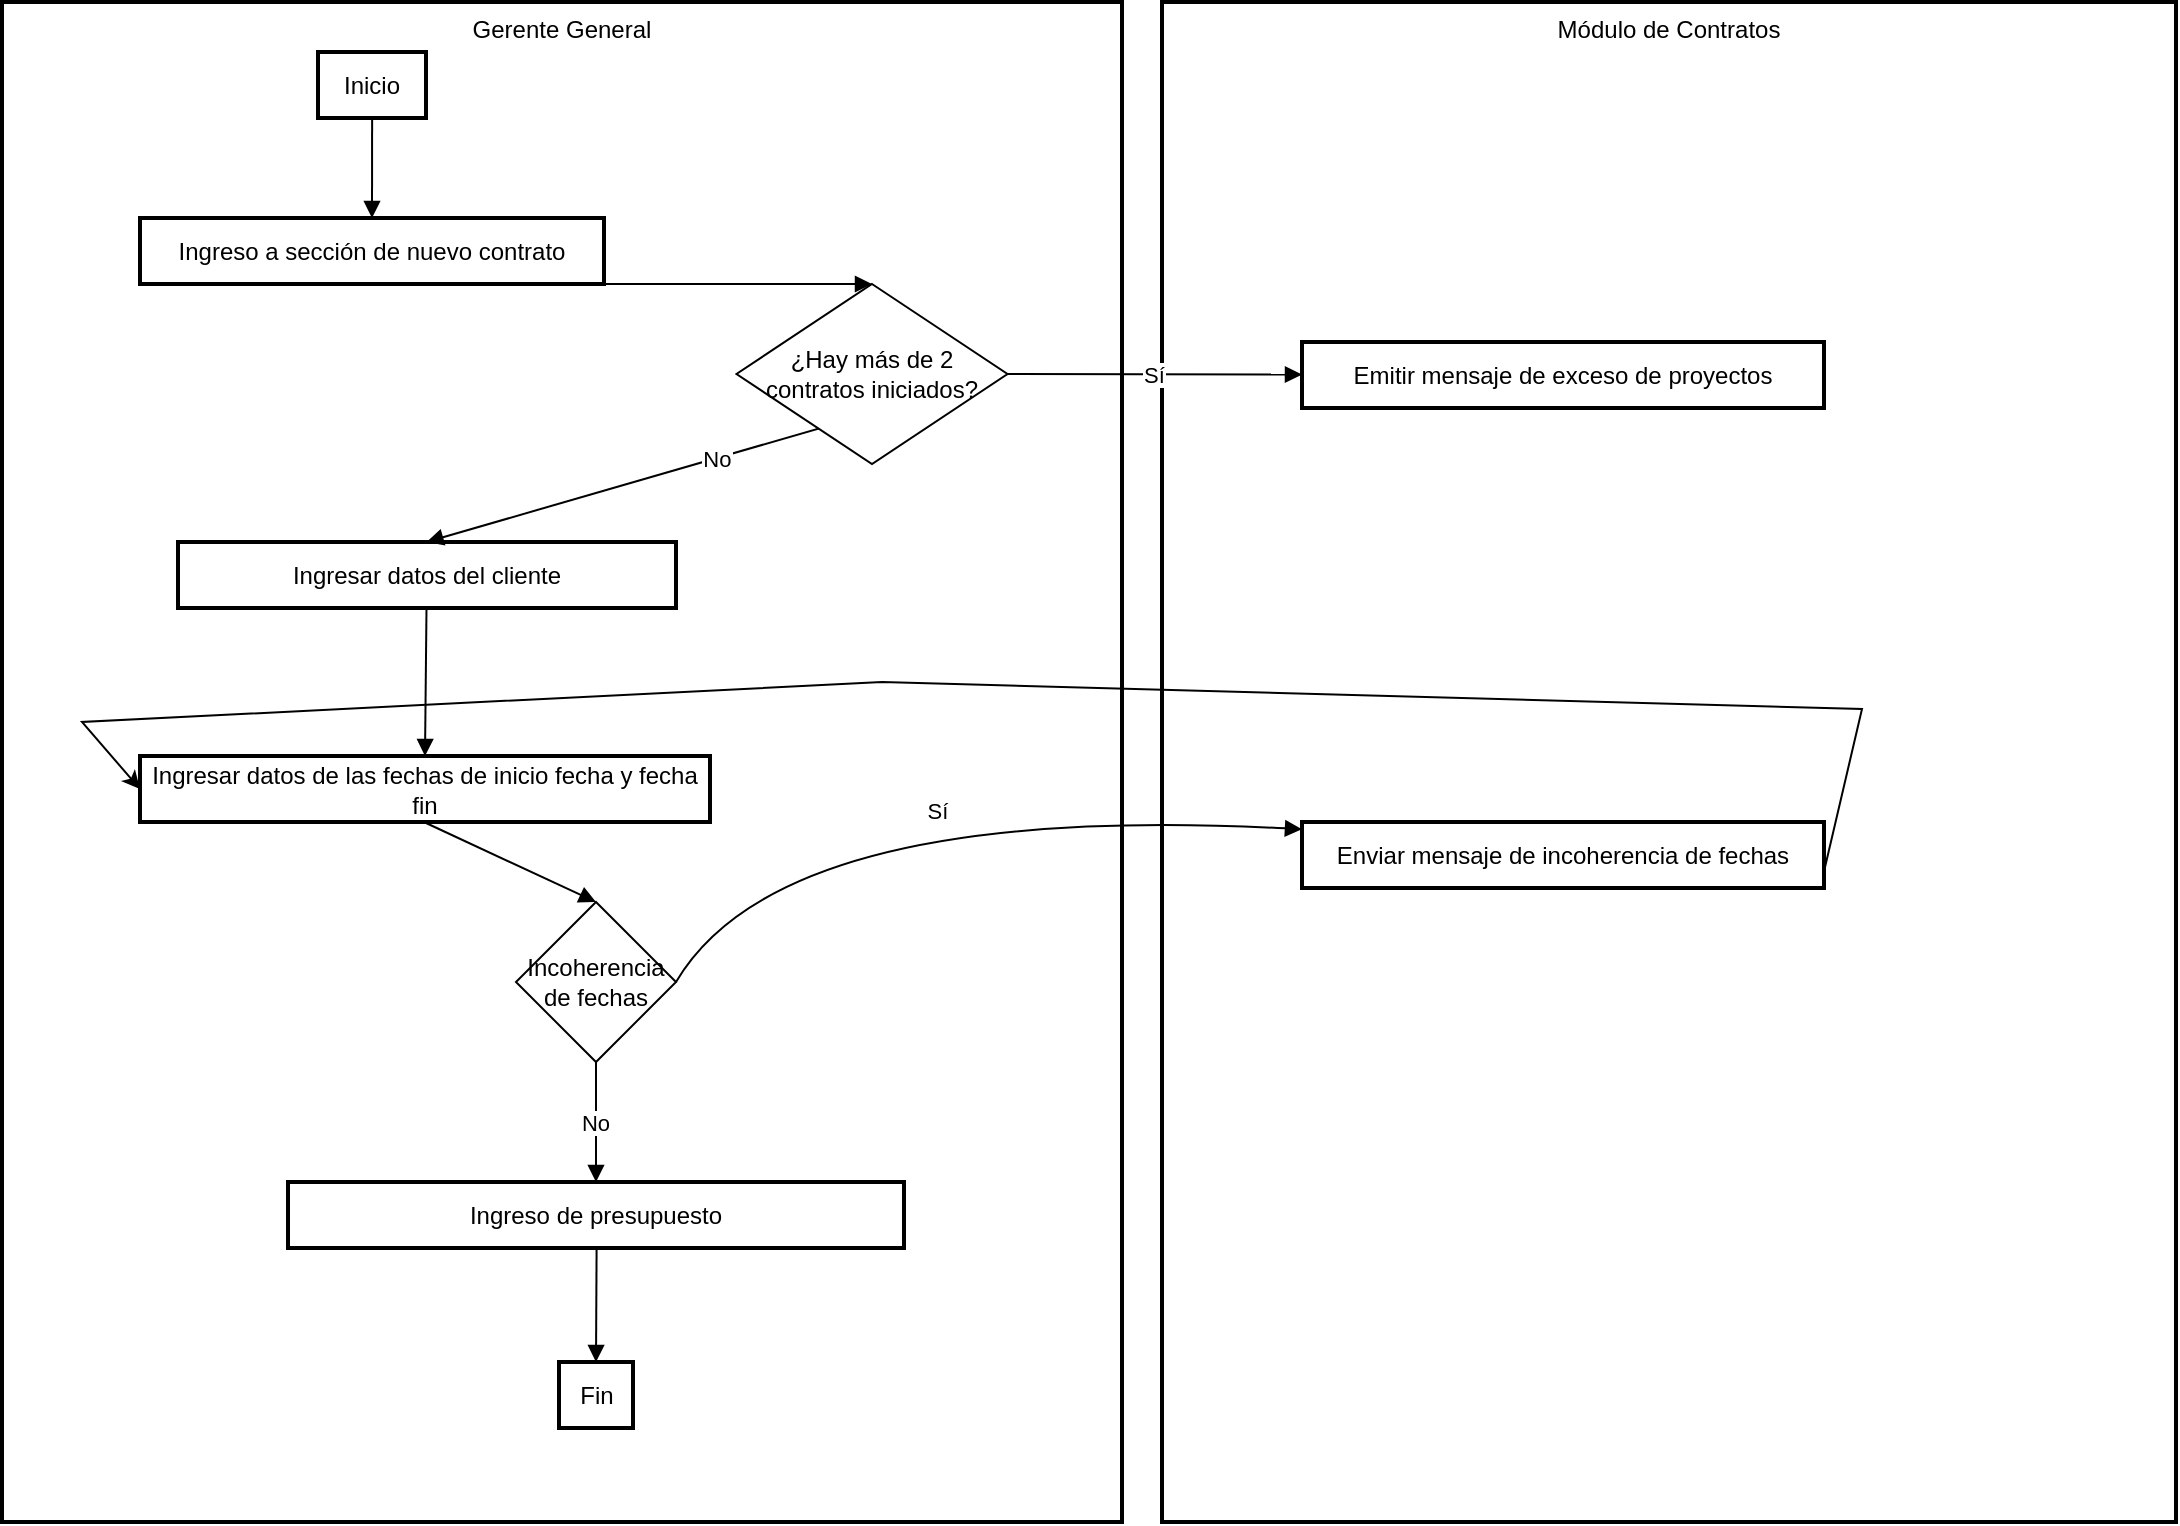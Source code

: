 <mxfile version="24.5.2" type="device">
  <diagram name="Página-1" id="-KolAzJf-tk6aBX8-Q57">
    <mxGraphModel dx="1358" dy="558" grid="1" gridSize="10" guides="1" tooltips="1" connect="1" arrows="1" fold="1" page="1" pageScale="1" pageWidth="827" pageHeight="1169" math="0" shadow="0">
      <root>
        <mxCell id="0" />
        <mxCell id="1" parent="0" />
        <mxCell id="QvntJBY5M-mogorxampG-1" value="Módulo de Contratos" style="whiteSpace=wrap;strokeWidth=2;verticalAlign=top;" vertex="1" parent="1">
          <mxGeometry x="600" y="20" width="507" height="760" as="geometry" />
        </mxCell>
        <mxCell id="QvntJBY5M-mogorxampG-2" value="Enviar mensaje de incoherencia de fechas" style="whiteSpace=wrap;strokeWidth=2;" vertex="1" parent="1">
          <mxGeometry x="670" y="430" width="261" height="33" as="geometry" />
        </mxCell>
        <mxCell id="QvntJBY5M-mogorxampG-5" value="Gerente General" style="whiteSpace=wrap;strokeWidth=2;verticalAlign=top;" vertex="1" parent="1">
          <mxGeometry x="20" y="20" width="560" height="760" as="geometry" />
        </mxCell>
        <mxCell id="QvntJBY5M-mogorxampG-6" value="Inicio" style="whiteSpace=wrap;strokeWidth=2;" vertex="1" parent="1">
          <mxGeometry x="178" y="45" width="54" height="33" as="geometry" />
        </mxCell>
        <mxCell id="QvntJBY5M-mogorxampG-7" value="Ingreso a sección de nuevo contrato" style="whiteSpace=wrap;strokeWidth=2;" vertex="1" parent="1">
          <mxGeometry x="89" y="128" width="232" height="33" as="geometry" />
        </mxCell>
        <mxCell id="QvntJBY5M-mogorxampG-8" value="Ingresar datos del cliente" style="whiteSpace=wrap;strokeWidth=2;" vertex="1" parent="1">
          <mxGeometry x="108" y="290" width="249" height="33" as="geometry" />
        </mxCell>
        <mxCell id="QvntJBY5M-mogorxampG-9" value="Ingresar datos de las fechas de inicio fecha y fecha fin" style="whiteSpace=wrap;strokeWidth=2;" vertex="1" parent="1">
          <mxGeometry x="89" y="397" width="285" height="33" as="geometry" />
        </mxCell>
        <mxCell id="QvntJBY5M-mogorxampG-10" value="Ingreso de presupuesto" style="whiteSpace=wrap;strokeWidth=2;" vertex="1" parent="1">
          <mxGeometry x="163" y="610" width="308" height="33" as="geometry" />
        </mxCell>
        <mxCell id="QvntJBY5M-mogorxampG-12" value="Fin" style="whiteSpace=wrap;strokeWidth=2;" vertex="1" parent="1">
          <mxGeometry x="298.5" y="700" width="37" height="33" as="geometry" />
        </mxCell>
        <mxCell id="QvntJBY5M-mogorxampG-13" value="" style="curved=1;startArrow=none;endArrow=block;exitX=0.501;exitY=1.012;entryX=0.5;entryY=0.012;rounded=0;" edge="1" parent="1" source="QvntJBY5M-mogorxampG-6" target="QvntJBY5M-mogorxampG-7">
          <mxGeometry relative="1" as="geometry">
            <Array as="points" />
          </mxGeometry>
        </mxCell>
        <mxCell id="QvntJBY5M-mogorxampG-14" value="" style="curved=1;startArrow=none;endArrow=block;exitX=0.5;exitY=1.024;entryX=0.5;entryY=0;rounded=0;entryDx=0;entryDy=0;" edge="1" parent="1" source="QvntJBY5M-mogorxampG-7" target="QvntJBY5M-mogorxampG-28">
          <mxGeometry relative="1" as="geometry">
            <Array as="points" />
            <mxPoint x="205.053" y="212" as="targetPoint" />
          </mxGeometry>
        </mxCell>
        <mxCell id="QvntJBY5M-mogorxampG-15" value="Sí" style="curved=1;startArrow=none;endArrow=block;exitX=1;exitY=0.5;rounded=0;exitDx=0;exitDy=0;" edge="1" parent="1" source="QvntJBY5M-mogorxampG-28" target="QvntJBY5M-mogorxampG-31">
          <mxGeometry relative="1" as="geometry">
            <Array as="points" />
            <mxPoint x="178.141" y="245.0" as="sourcePoint" />
            <mxPoint x="170" y="400" as="targetPoint" />
          </mxGeometry>
        </mxCell>
        <mxCell id="QvntJBY5M-mogorxampG-16" value="No" style="curved=1;startArrow=none;endArrow=block;exitX=1;exitY=0.5;entryX=0.499;entryY=-0.012;rounded=0;exitDx=0;exitDy=0;" edge="1" parent="1" source="QvntJBY5M-mogorxampG-28" target="QvntJBY5M-mogorxampG-8">
          <mxGeometry relative="1" as="geometry">
            <Array as="points" />
            <mxPoint x="261.232" y="245.0" as="sourcePoint" />
          </mxGeometry>
        </mxCell>
        <mxCell id="QvntJBY5M-mogorxampG-17" value="" style="curved=1;startArrow=none;endArrow=block;exitX=0.499;exitY=1.0;entryX=0.5;entryY=0;rounded=0;entryDx=0;entryDy=0;" edge="1" parent="1" source="QvntJBY5M-mogorxampG-8" target="QvntJBY5M-mogorxampG-9">
          <mxGeometry relative="1" as="geometry">
            <Array as="points" />
          </mxGeometry>
        </mxCell>
        <mxCell id="QvntJBY5M-mogorxampG-18" value="" style="curved=1;startArrow=none;endArrow=block;exitX=0.498;exitY=1.012;entryX=0.5;entryY=0;rounded=0;entryDx=0;entryDy=0;" edge="1" parent="1" source="QvntJBY5M-mogorxampG-9" target="QvntJBY5M-mogorxampG-29">
          <mxGeometry relative="1" as="geometry">
            <Array as="points" />
            <mxPoint x="205.043" y="480" as="targetPoint" />
          </mxGeometry>
        </mxCell>
        <mxCell id="QvntJBY5M-mogorxampG-19" value="Sí" style="curved=1;startArrow=none;endArrow=block;exitX=1;exitY=0.5;entryX=0.0;entryY=0.109;rounded=0;exitDx=0;exitDy=0;" edge="1" parent="1" source="QvntJBY5M-mogorxampG-29" target="QvntJBY5M-mogorxampG-2">
          <mxGeometry relative="1" as="geometry">
            <Array as="points">
              <mxPoint x="410" y="420" />
            </Array>
            <mxPoint x="301" y="496.5" as="sourcePoint" />
          </mxGeometry>
        </mxCell>
        <mxCell id="QvntJBY5M-mogorxampG-26" value="" style="curved=1;startArrow=none;endArrow=block;exitX=0.501;exitY=1.012;entryX=0.5;entryY=0;rounded=0;entryDx=0;entryDy=0;" edge="1" parent="1" source="QvntJBY5M-mogorxampG-10" target="QvntJBY5M-mogorxampG-12">
          <mxGeometry relative="1" as="geometry">
            <Array as="points" />
            <mxPoint x="391.219" y="1104" as="targetPoint" />
          </mxGeometry>
        </mxCell>
        <mxCell id="QvntJBY5M-mogorxampG-28" value="&lt;font style=&quot;vertical-align: inherit;&quot;&gt;&lt;font style=&quot;vertical-align: inherit;&quot;&gt;&lt;font style=&quot;vertical-align: inherit;&quot;&gt;&lt;font style=&quot;vertical-align: inherit;&quot;&gt;¿Hay más de 2 contratos iniciados?&lt;/font&gt;&lt;/font&gt;&lt;/font&gt;&lt;/font&gt;" style="rhombus;whiteSpace=wrap;html=1;" vertex="1" parent="1">
          <mxGeometry x="387.25" y="161" width="135.5" height="90" as="geometry" />
        </mxCell>
        <mxCell id="QvntJBY5M-mogorxampG-29" value="&lt;font style=&quot;vertical-align: inherit;&quot;&gt;&lt;font style=&quot;vertical-align: inherit;&quot;&gt;Incoherencia de fechas&lt;/font&gt;&lt;/font&gt;" style="rhombus;whiteSpace=wrap;html=1;" vertex="1" parent="1">
          <mxGeometry x="277" y="470" width="80" height="80" as="geometry" />
        </mxCell>
        <mxCell id="QvntJBY5M-mogorxampG-31" value="Emitir mensaje de exceso de proyectos" style="whiteSpace=wrap;strokeWidth=2;" vertex="1" parent="1">
          <mxGeometry x="670" y="190" width="261" height="33" as="geometry" />
        </mxCell>
        <mxCell id="QvntJBY5M-mogorxampG-32" value="No" style="curved=1;startArrow=none;endArrow=block;exitX=0.5;exitY=1;entryX=0.5;entryY=0;rounded=0;exitDx=0;exitDy=0;entryDx=0;entryDy=0;" edge="1" parent="1" source="QvntJBY5M-mogorxampG-29" target="QvntJBY5M-mogorxampG-10">
          <mxGeometry relative="1" as="geometry">
            <Array as="points" />
            <mxPoint x="533" y="216" as="sourcePoint" />
            <mxPoint x="242" y="300" as="targetPoint" />
          </mxGeometry>
        </mxCell>
        <mxCell id="QvntJBY5M-mogorxampG-33" value="" style="endArrow=classic;html=1;rounded=0;exitX=1;exitY=0.75;exitDx=0;exitDy=0;entryX=0;entryY=0.5;entryDx=0;entryDy=0;" edge="1" parent="1" source="QvntJBY5M-mogorxampG-2" target="QvntJBY5M-mogorxampG-9">
          <mxGeometry width="50" height="50" relative="1" as="geometry">
            <mxPoint x="950" y="430.0" as="sourcePoint" />
            <mxPoint x="108" y="397" as="targetPoint" />
            <Array as="points">
              <mxPoint x="950" y="373.5" />
              <mxPoint x="460" y="360" />
              <mxPoint x="60" y="380" />
            </Array>
          </mxGeometry>
        </mxCell>
      </root>
    </mxGraphModel>
  </diagram>
</mxfile>
